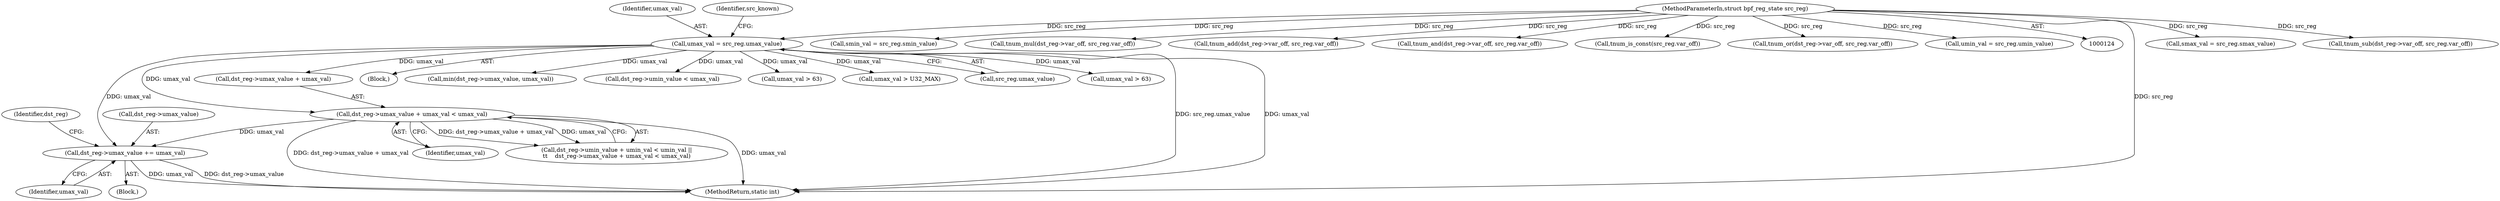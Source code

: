 digraph "0_linux_4374f256ce8182019353c0c639bb8d0695b4c941@pointer" {
"1000266" [label="(Call,dst_reg->umax_value += umax_val)"];
"1000176" [label="(Call,umax_val = src_reg.umax_value)"];
"1000128" [label="(MethodParameterIn,struct bpf_reg_state src_reg)"];
"1000241" [label="(Call,dst_reg->umax_value + umax_val < umax_val)"];
"1000166" [label="(Call,smax_val = src_reg.smax_value)"];
"1000129" [label="(Block,)"];
"1000128" [label="(MethodParameterIn,struct bpf_reg_state src_reg)"];
"1000273" [label="(Identifier,dst_reg)"];
"1000492" [label="(Call,min(dst_reg->umax_value, umax_val))"];
"1000352" [label="(Call,tnum_sub(dst_reg->var_off, src_reg.var_off))"];
"1000161" [label="(Call,smin_val = src_reg.smin_value)"];
"1000365" [label="(Call,tnum_mul(dst_reg->var_off, src_reg.var_off))"];
"1000320" [label="(Call,dst_reg->umin_value < umax_val)"];
"1000176" [label="(Call,umax_val = src_reg.umax_value)"];
"1000177" [label="(Identifier,umax_val)"];
"1000266" [label="(Call,dst_reg->umax_value += umax_val)"];
"1000247" [label="(Identifier,umax_val)"];
"1000702" [label="(Call,umax_val > 63)"];
"1000275" [label="(Call,tnum_add(dst_reg->var_off, src_reg.var_off))"];
"1000242" [label="(Call,dst_reg->umax_value + umax_val)"];
"1000472" [label="(Call,tnum_and(dst_reg->var_off, src_reg.var_off))"];
"1000390" [label="(Call,umax_val > U32_MAX)"];
"1000270" [label="(Identifier,umax_val)"];
"1000260" [label="(Block,)"];
"1000178" [label="(Call,src_reg.umax_value)"];
"1000182" [label="(Identifier,src_known)"];
"1000769" [label="(MethodReturn,static int)"];
"1000241" [label="(Call,dst_reg->umax_value + umax_val < umax_val)"];
"1000233" [label="(Call,dst_reg->umin_value + umin_val < umin_val ||\n\t\t    dst_reg->umax_value + umax_val < umax_val)"];
"1000183" [label="(Call,tnum_is_const(src_reg.var_off))"];
"1000561" [label="(Call,tnum_or(dst_reg->var_off, src_reg.var_off))"];
"1000267" [label="(Call,dst_reg->umax_value)"];
"1000171" [label="(Call,umin_val = src_reg.umin_value)"];
"1000634" [label="(Call,umax_val > 63)"];
"1000266" -> "1000260"  [label="AST: "];
"1000266" -> "1000270"  [label="CFG: "];
"1000267" -> "1000266"  [label="AST: "];
"1000270" -> "1000266"  [label="AST: "];
"1000273" -> "1000266"  [label="CFG: "];
"1000266" -> "1000769"  [label="DDG: dst_reg->umax_value"];
"1000266" -> "1000769"  [label="DDG: umax_val"];
"1000176" -> "1000266"  [label="DDG: umax_val"];
"1000241" -> "1000266"  [label="DDG: umax_val"];
"1000176" -> "1000129"  [label="AST: "];
"1000176" -> "1000178"  [label="CFG: "];
"1000177" -> "1000176"  [label="AST: "];
"1000178" -> "1000176"  [label="AST: "];
"1000182" -> "1000176"  [label="CFG: "];
"1000176" -> "1000769"  [label="DDG: src_reg.umax_value"];
"1000176" -> "1000769"  [label="DDG: umax_val"];
"1000128" -> "1000176"  [label="DDG: src_reg"];
"1000176" -> "1000241"  [label="DDG: umax_val"];
"1000176" -> "1000242"  [label="DDG: umax_val"];
"1000176" -> "1000320"  [label="DDG: umax_val"];
"1000176" -> "1000390"  [label="DDG: umax_val"];
"1000176" -> "1000492"  [label="DDG: umax_val"];
"1000176" -> "1000634"  [label="DDG: umax_val"];
"1000176" -> "1000702"  [label="DDG: umax_val"];
"1000128" -> "1000124"  [label="AST: "];
"1000128" -> "1000769"  [label="DDG: src_reg"];
"1000128" -> "1000161"  [label="DDG: src_reg"];
"1000128" -> "1000166"  [label="DDG: src_reg"];
"1000128" -> "1000171"  [label="DDG: src_reg"];
"1000128" -> "1000183"  [label="DDG: src_reg"];
"1000128" -> "1000275"  [label="DDG: src_reg"];
"1000128" -> "1000352"  [label="DDG: src_reg"];
"1000128" -> "1000365"  [label="DDG: src_reg"];
"1000128" -> "1000472"  [label="DDG: src_reg"];
"1000128" -> "1000561"  [label="DDG: src_reg"];
"1000241" -> "1000233"  [label="AST: "];
"1000241" -> "1000247"  [label="CFG: "];
"1000242" -> "1000241"  [label="AST: "];
"1000247" -> "1000241"  [label="AST: "];
"1000233" -> "1000241"  [label="CFG: "];
"1000241" -> "1000769"  [label="DDG: dst_reg->umax_value + umax_val"];
"1000241" -> "1000769"  [label="DDG: umax_val"];
"1000241" -> "1000233"  [label="DDG: dst_reg->umax_value + umax_val"];
"1000241" -> "1000233"  [label="DDG: umax_val"];
}
